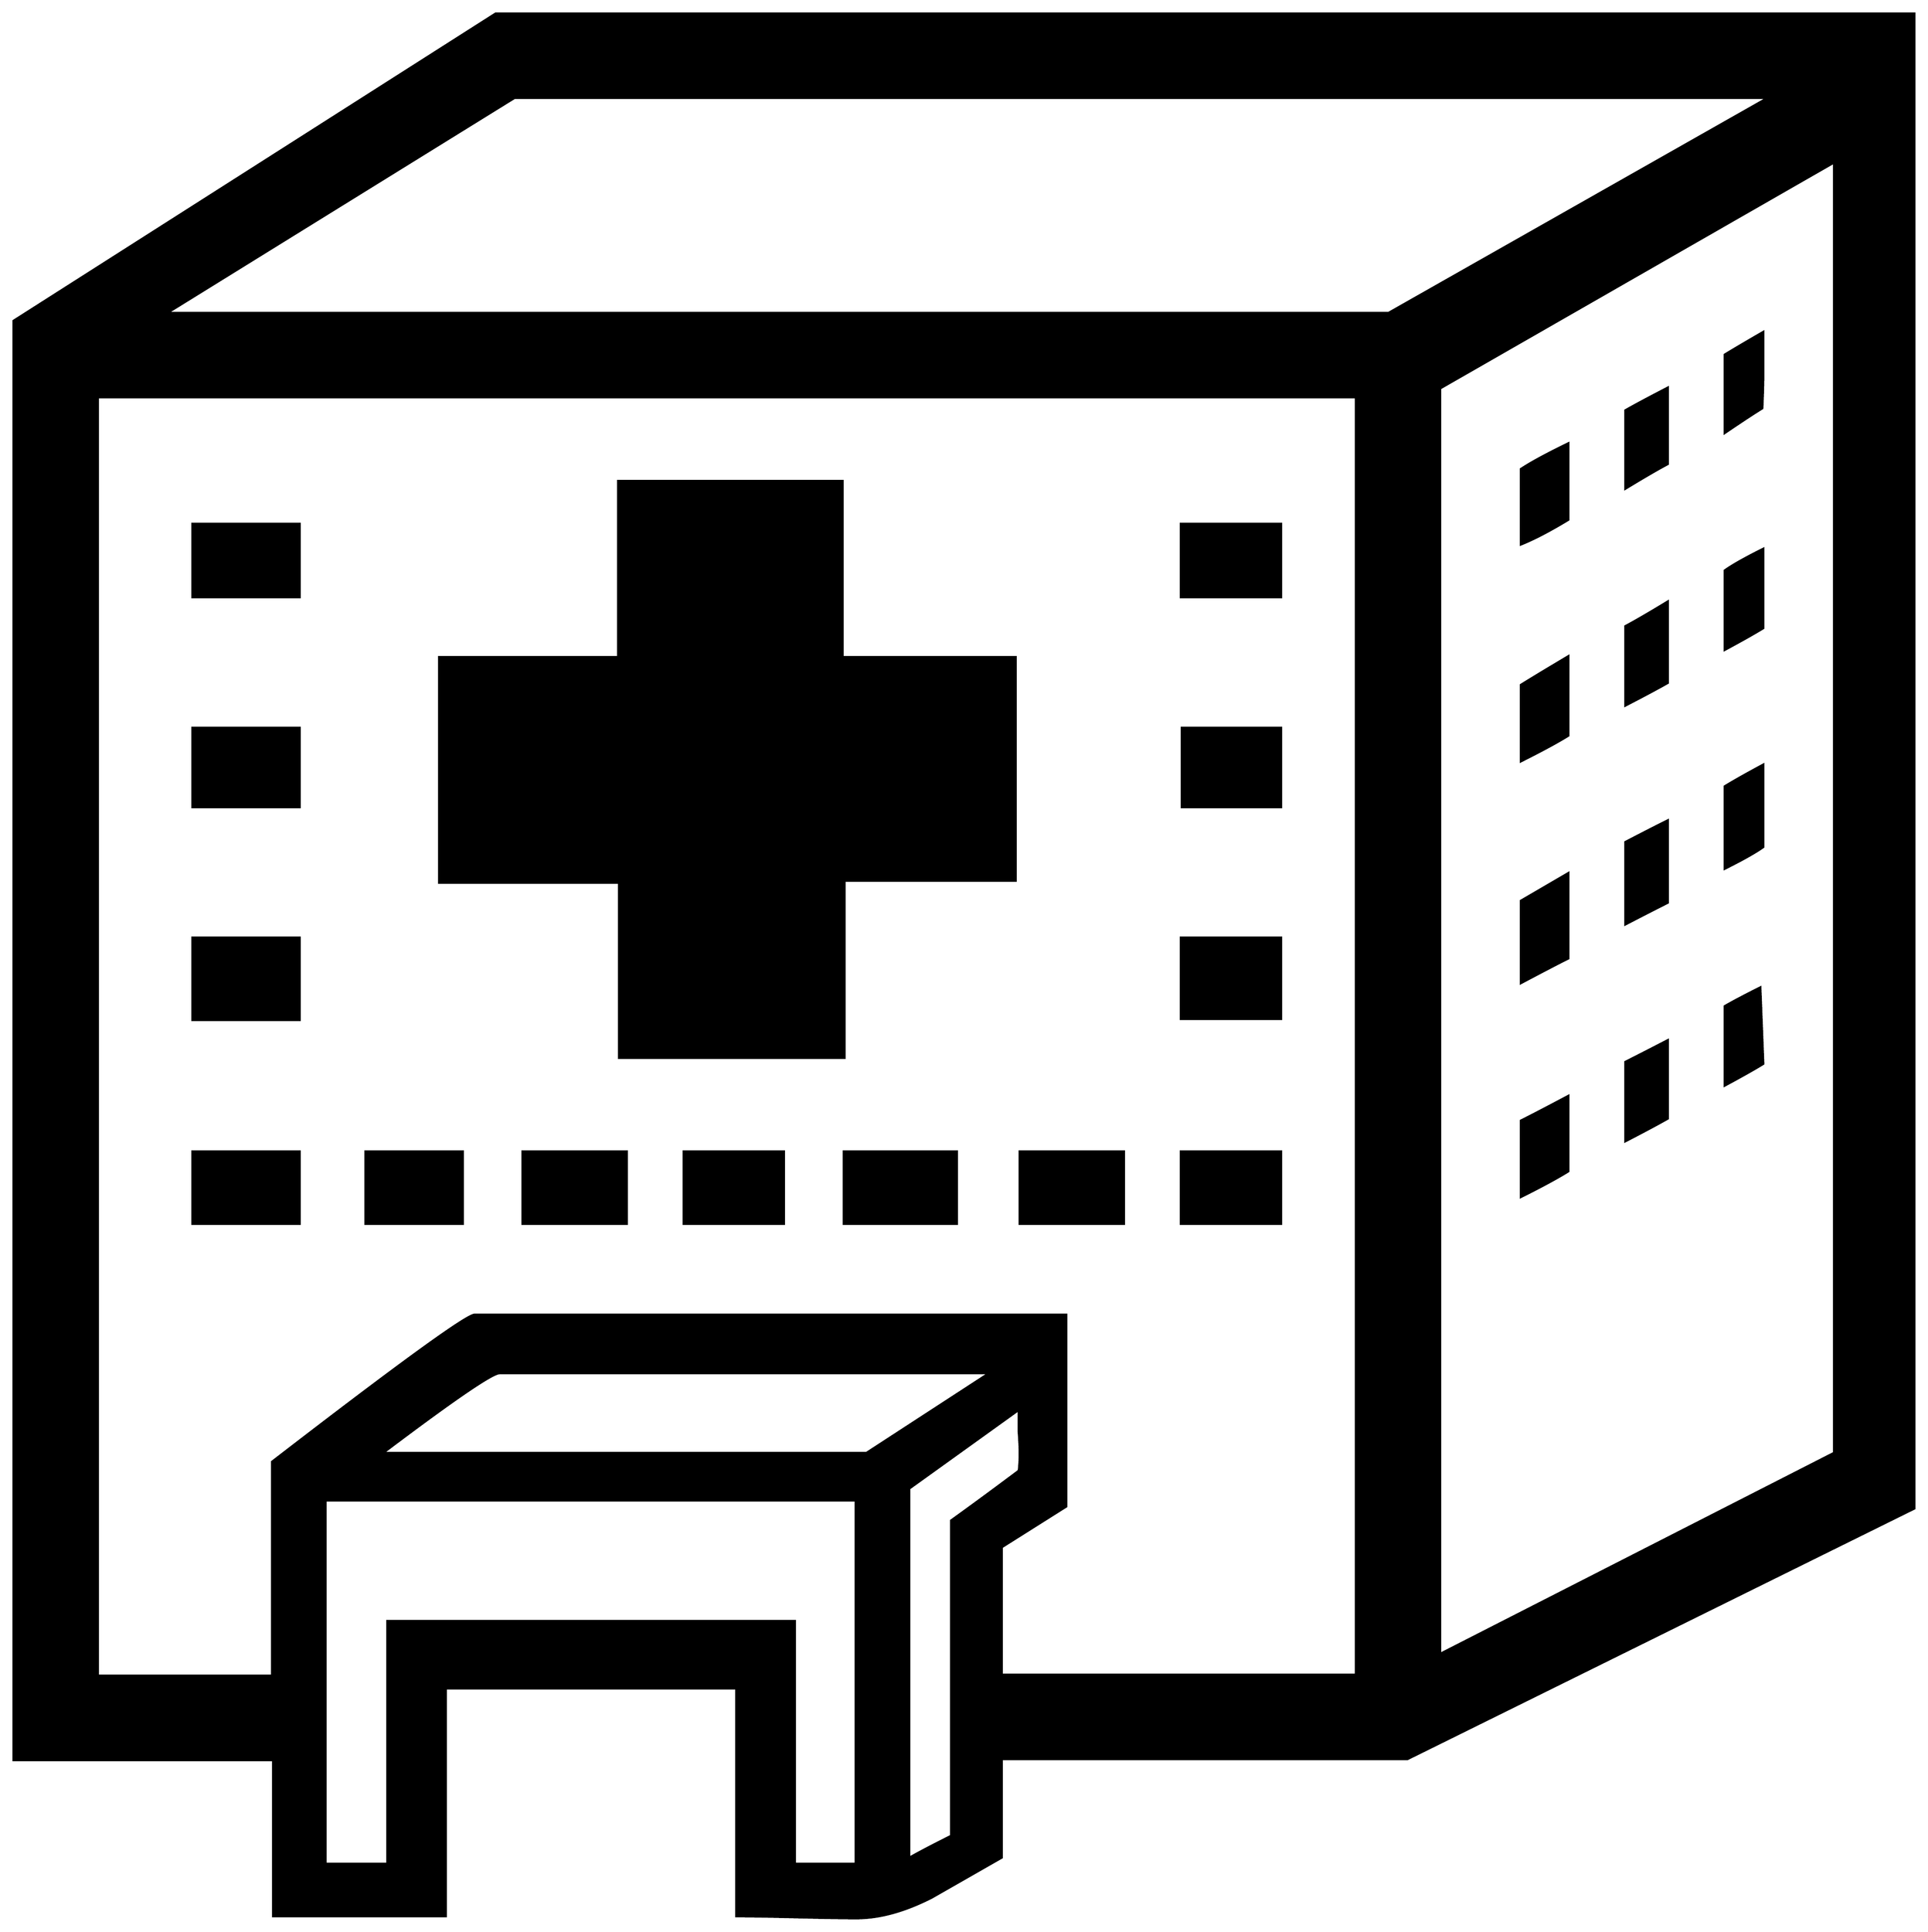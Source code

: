 


\begin{tikzpicture}[y=0.80pt, x=0.80pt, yscale=-1.0, xscale=1.0, inner sep=0pt, outer sep=0pt]
\begin{scope}[shift={(100.0,1681.0)},nonzero rule]
  \path[draw=.,fill=.,line width=1.600pt] (1994.0,-12.0) --
    (1484.0,240.0) -- (1076.0,240.0) -- (1076.0,339.0) ..
    controls (1052.667,352.333) and (1029.333,365.667) .. (1006.0,379.0)
    .. controls (978.667,393.0) and (953.333,400.0) .. (930.0,400.0)
    .. controls (916.667,400.0) and (896.333,399.667) .. (869.0,399.0)
    .. controls (841.667,398.333) and (821.667,398.0) .. (809.0,398.0)
    -- (809.0,169.0) -- (517.0,169.0) -- (517.0,398.0) --
    (343.0,398.0) -- (343.0,241.0) -- (82.0,241.0) --
    (82.0,-1206.0) -- (567.0,-1515.0) -- (1994.0,-1515.0) --
    (1994.0,-12.0) -- cycle(1846.0,-1430.0) -- (586.0,-1430.0)
    -- (237.0,-1214.0) -- (1465.0,-1214.0) -- (1846.0,-1430.0)
    -- cycle(1913.0,-68.0) -- (1913.0,-1365.0) --
    (1517.0,-1138.0) -- (1517.0,134.0) -- (1913.0,-68.0) --
    cycle(1432.0,155.0) -- (1432.0,-1129.0) -- (167.0,-1129.0)
    -- (167.0,156.0) -- (342.0,156.0) -- (342.0,-59.0) ..
    controls (470.0,-157.667) and (538.0,-207.0) .. (546.0,-207.0)
    -- (1141.0,-207.0) -- (1141.0,-14.0) -- (1076.0,27.0) --
    (1076.0,155.0) -- (1432.0,155.0) -- cycle(1094.0,-68.0) ..
    controls (1094.0,-72.0) and (1093.667,-79.0) .. (1093.0,-89.0)
    .. controls (1093.0,-98.333) and (1093.0,-105.667) ..
    (1093.0,-111.0) -- (983.0,-32.0) -- (983.0,339.0) ..
    controls (992.333,333.667) and (1006.333,326.333) .. (1025.0,317.0)
    -- (1025.0,0.0) .. controls (1046.333,-15.333) and
    (1069.0,-32.0) .. (1093.0,-50.0) .. controls (1093.667,-55.333)
    and (1094.0,-61.333) .. (1094.0,-68.0) -- cycle(1063.0,-148.0)
    -- (571.0,-148.0) .. controls (563.667,-148.0) and
    (524.667,-121.333) .. (454.0,-68.0) -- (940.0,-68.0) .. controls
    (940.0,-68.0) and (981.0,-94.667) .. (1063.0,-148.0) --
    cycle(929.0,345.0) -- (929.0,-20.0) -- (396.0,-20.0) --
    (396.0,345.0) -- (458.0,345.0) -- (458.0,101.0) --
    (868.0,101.0) -- (868.0,345.0) -- (929.0,345.0) --
    cycle(1842.0,-1154.0) .. controls (1842.0,-1144.667) and
    (1841.667,-1132.667) .. (1841.0,-1118.0) .. controls
    (1832.333,-1112.667) and (1819.667,-1104.333) .. (1803.0,-1093.0) --
    (1803.0,-1172.0) .. controls (1811.667,-1177.333) and
    (1824.667,-1185.0) .. (1842.0,-1195.0) -- (1842.0,-1154.0) --
    cycle(1746.0,-1062.0) .. controls (1736.0,-1056.667) and
    (1721.667,-1048.333) .. (1703.0,-1037.0) -- (1703.0,-1116.0) ..
    controls (1712.333,-1121.333) and (1726.667,-1129.0) ..
    (1746.0,-1139.0) -- (1746.0,-1062.0) -- cycle(1842.0,-897.0)
    .. controls (1833.333,-891.667) and (1820.333,-884.333) ..
    (1803.0,-875.0) -- (1803.0,-955.0) .. controls
    (1810.333,-960.333) and (1823.333,-967.667) .. (1842.0,-977.0) --
    (1842.0,-897.0) -- cycle(1646.0,-1006.0) .. controls
    (1627.333,-994.667) and (1611.333,-986.333) .. (1598.0,-981.0) --
    (1598.0,-1057.0) .. controls (1608.0,-1063.667) and
    (1624.0,-1072.333) .. (1646.0,-1083.0) -- (1646.0,-1006.0) --
    cycle(1746.0,-842.0) .. controls (1736.667,-836.667) and
    (1722.333,-829.0) .. (1703.0,-819.0) -- (1703.0,-899.0) ..
    controls (1713.0,-904.333) and (1727.333,-912.667) ..
    (1746.0,-924.0) -- (1746.0,-842.0) -- cycle(1842.0,-677.0)
    .. controls (1834.667,-671.667) and (1821.667,-664.333) ..
    (1803.0,-655.0) -- (1803.0,-738.0) .. controls
    (1811.667,-743.333) and (1824.667,-750.667) .. (1842.0,-760.0) --
    (1842.0,-677.0) -- cycle(1646.0,-789.0) .. controls
    (1635.333,-782.333) and (1619.333,-773.667) .. (1598.0,-763.0) --
    (1598.0,-840.0) .. controls (1608.667,-846.667) and
    (1624.667,-856.333) .. (1646.0,-869.0) -- (1646.0,-789.0) --
    cycle(1746.0,-621.0) .. controls (1736.667,-616.333) and
    (1722.333,-609.0) .. (1703.0,-599.0) -- (1703.0,-682.0) ..
    controls (1718.333,-690.0) and (1732.667,-697.333) ..
    (1746.0,-704.0) -- (1746.0,-621.0) -- cycle(1842.0,-459.0)
    .. controls (1833.333,-453.667) and (1820.333,-446.333) ..
    (1803.0,-437.0) -- (1803.0,-517.0) .. controls
    (1811.0,-521.667) and (1823.0,-528.0) .. (1839.0,-536.0) --
    (1842.0,-459.0) -- cycle(1357.0,-928.0) -- (1256.0,-928.0)
    -- (1256.0,-1002.0) -- (1357.0,-1002.0) -- (1357.0,-928.0)
    -- cycle(1646.0,-565.0) .. controls (1635.333,-559.667) and
    (1619.333,-551.333) .. (1598.0,-540.0) -- (1598.0,-623.0) --
    (1646.0,-651.0) -- (1646.0,-565.0) -- cycle(1746.0,-404.0)
    .. controls (1736.667,-398.667) and (1722.333,-391.0) ..
    (1703.0,-381.0) -- (1703.0,-461.0) .. controls
    (1712.333,-465.667) and (1726.667,-473.0) .. (1746.0,-483.0) --
    (1746.0,-404.0) -- cycle(1357.0,-717.0) -- (1257.0,-717.0)
    -- (1257.0,-797.0) -- (1357.0,-797.0) -- (1357.0,-717.0) --
    cycle(1646.0,-351.0) .. controls (1635.333,-344.333) and
    (1619.333,-335.667) .. (1598.0,-325.0) -- (1598.0,-402.0) ..
    controls (1608.667,-407.333) and (1624.667,-415.667) ..
    (1646.0,-427.0) -- (1646.0,-351.0) -- cycle(1357.0,-504.0)
    -- (1256.0,-504.0) -- (1256.0,-586.0) -- (1357.0,-586.0) --
    (1357.0,-504.0) -- cycle(1357.0,-298.0) -- (1256.0,-298.0)
    -- (1256.0,-371.0) -- (1357.0,-371.0) -- (1357.0,-298.0) --
    cycle(1090.0,-643.0) -- (918.0,-643.0) -- (918.0,-465.0) --
    (691.0,-465.0) -- (691.0,-641.0) -- (510.0,-641.0) --
    (510.0,-868.0) -- (690.0,-868.0) -- (690.0,-1045.0) --
    (916.0,-1045.0) -- (916.0,-868.0) -- (1090.0,-868.0) --
    (1090.0,-643.0) -- cycle(1199.0,-298.0) -- (1094.0,-298.0)
    -- (1094.0,-371.0) -- (1199.0,-371.0) -- (1199.0,-298.0) --
    cycle(1031.0,-298.0) -- (917.0,-298.0) -- (917.0,-371.0) --
    (1031.0,-371.0) -- (1031.0,-298.0) -- cycle(370.0,-928.0) --
    (262.0,-928.0) -- (262.0,-1002.0) -- (370.0,-1002.0) --
    (370.0,-928.0) -- cycle(857.0,-298.0) -- (756.0,-298.0) --
    (756.0,-371.0) -- (857.0,-371.0) -- (857.0,-298.0) --
    cycle(370.0,-717.0) -- (262.0,-717.0) -- (262.0,-797.0) --
    (370.0,-797.0) -- (370.0,-717.0) -- cycle(699.0,-298.0) --
    (594.0,-298.0) -- (594.0,-371.0) -- (699.0,-371.0) --
    (699.0,-298.0) -- cycle(370.0,-503.0) -- (262.0,-503.0) --
    (262.0,-586.0) -- (370.0,-586.0) -- (370.0,-503.0) --
    cycle(534.0,-298.0) -- (436.0,-298.0) -- (436.0,-371.0) --
    (534.0,-371.0) -- (534.0,-298.0) -- cycle(370.0,-298.0) --
    (262.0,-298.0) -- (262.0,-371.0) -- (370.0,-371.0) --
    (370.0,-298.0) -- cycle;
\end{scope}

\end{tikzpicture}

